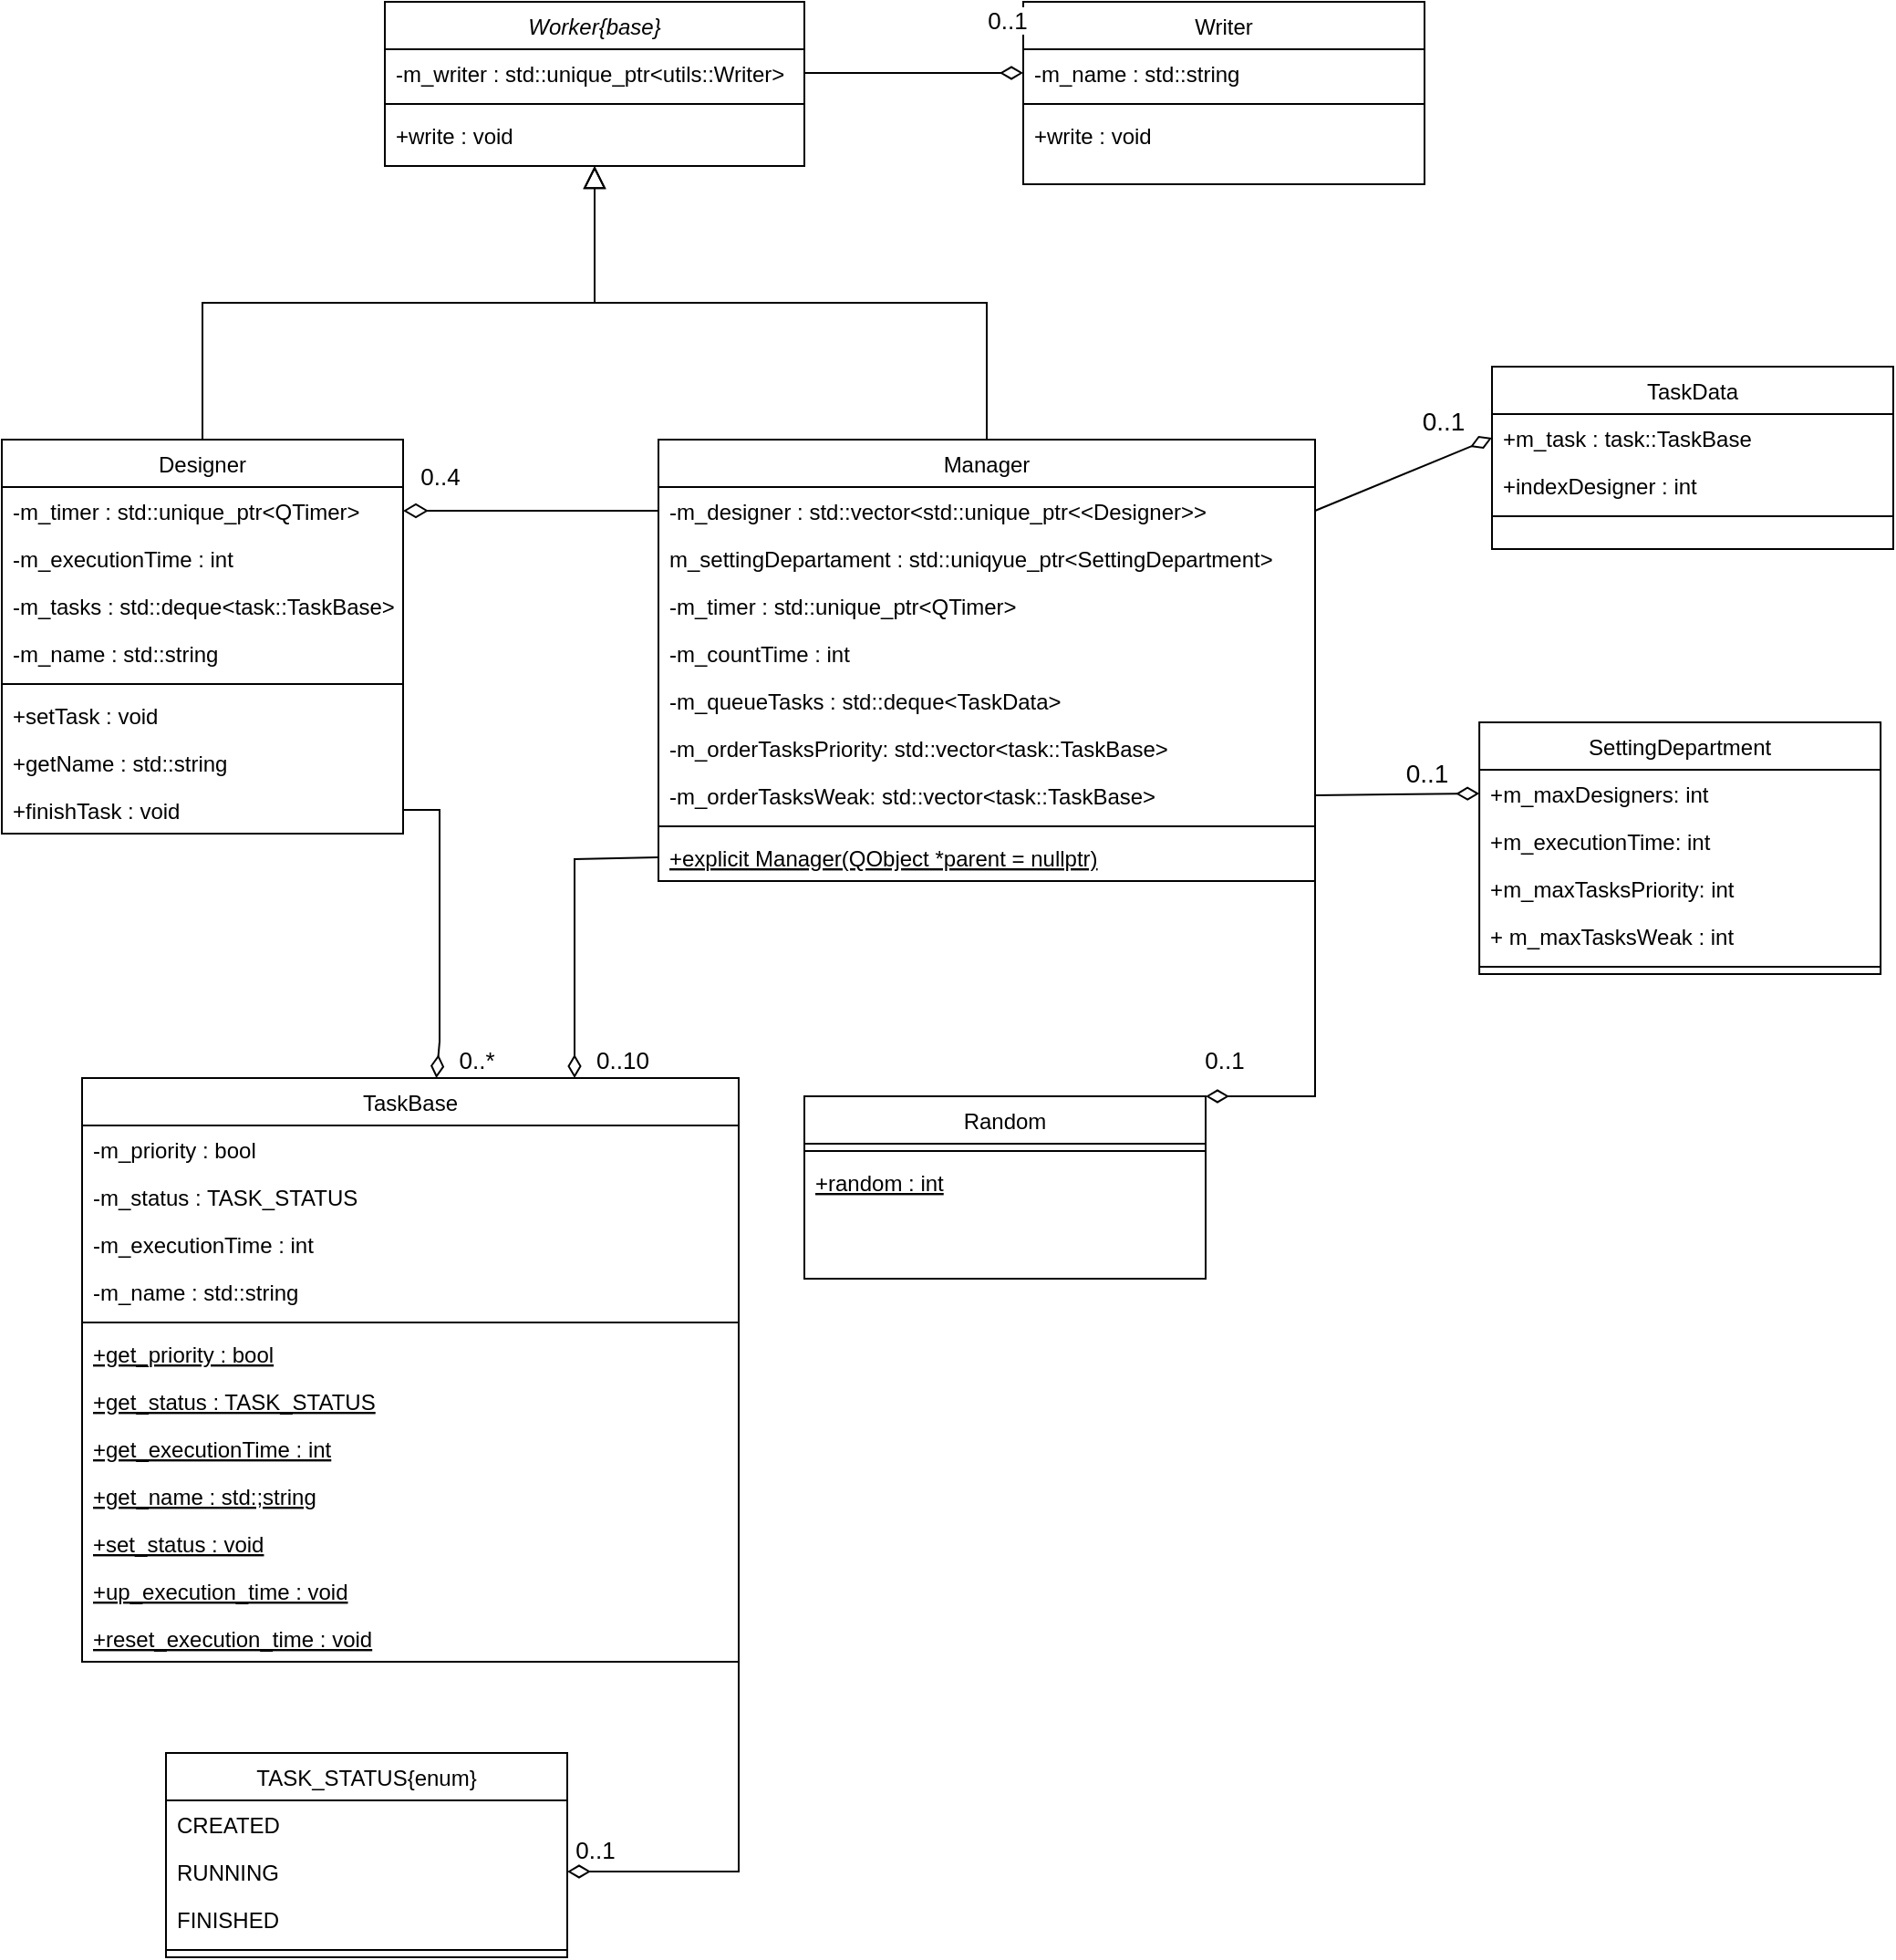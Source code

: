 <mxfile version="24.6.2" type="device">
  <diagram id="C5RBs43oDa-KdzZeNtuy" name="Page-1">
    <mxGraphModel dx="2440" dy="1321" grid="1" gridSize="10" guides="1" tooltips="1" connect="1" arrows="1" fold="1" page="1" pageScale="1" pageWidth="827" pageHeight="1169" math="0" shadow="0">
      <root>
        <mxCell id="WIyWlLk6GJQsqaUBKTNV-0" />
        <mxCell id="WIyWlLk6GJQsqaUBKTNV-1" parent="WIyWlLk6GJQsqaUBKTNV-0" />
        <mxCell id="zkfFHV4jXpPFQw0GAbJ--0" value="Worker{base}" style="swimlane;fontStyle=2;align=center;verticalAlign=top;childLayout=stackLayout;horizontal=1;startSize=26;horizontalStack=0;resizeParent=1;resizeLast=0;collapsible=1;marginBottom=0;rounded=0;shadow=0;strokeWidth=1;" parent="WIyWlLk6GJQsqaUBKTNV-1" vertex="1">
          <mxGeometry x="220" y="120" width="230" height="90" as="geometry">
            <mxRectangle x="230" y="140" width="160" height="26" as="alternateBounds" />
          </mxGeometry>
        </mxCell>
        <mxCell id="zkfFHV4jXpPFQw0GAbJ--1" value="-m_writer : std::unique_ptr&lt;utils::Writer&gt;" style="text;align=left;verticalAlign=top;spacingLeft=4;spacingRight=4;overflow=hidden;rotatable=0;points=[[0,0.5],[1,0.5]];portConstraint=eastwest;" parent="zkfFHV4jXpPFQw0GAbJ--0" vertex="1">
          <mxGeometry y="26" width="230" height="26" as="geometry" />
        </mxCell>
        <mxCell id="zkfFHV4jXpPFQw0GAbJ--4" value="" style="line;html=1;strokeWidth=1;align=left;verticalAlign=middle;spacingTop=-1;spacingLeft=3;spacingRight=3;rotatable=0;labelPosition=right;points=[];portConstraint=eastwest;" parent="zkfFHV4jXpPFQw0GAbJ--0" vertex="1">
          <mxGeometry y="52" width="230" height="8" as="geometry" />
        </mxCell>
        <mxCell id="zkfFHV4jXpPFQw0GAbJ--5" value="+write : void" style="text;align=left;verticalAlign=top;spacingLeft=4;spacingRight=4;overflow=hidden;rotatable=0;points=[[0,0.5],[1,0.5]];portConstraint=eastwest;" parent="zkfFHV4jXpPFQw0GAbJ--0" vertex="1">
          <mxGeometry y="60" width="230" height="26" as="geometry" />
        </mxCell>
        <mxCell id="zkfFHV4jXpPFQw0GAbJ--6" value="Designer" style="swimlane;fontStyle=0;align=center;verticalAlign=top;childLayout=stackLayout;horizontal=1;startSize=26;horizontalStack=0;resizeParent=1;resizeLast=0;collapsible=1;marginBottom=0;rounded=0;shadow=0;strokeWidth=1;" parent="WIyWlLk6GJQsqaUBKTNV-1" vertex="1">
          <mxGeometry x="10" y="360" width="220" height="216" as="geometry">
            <mxRectangle x="130" y="380" width="160" height="26" as="alternateBounds" />
          </mxGeometry>
        </mxCell>
        <mxCell id="zkfFHV4jXpPFQw0GAbJ--7" value="-m_timer : std::unique_ptr&lt;QTimer&gt;" style="text;align=left;verticalAlign=top;spacingLeft=4;spacingRight=4;overflow=hidden;rotatable=0;points=[[0,0.5],[1,0.5]];portConstraint=eastwest;" parent="zkfFHV4jXpPFQw0GAbJ--6" vertex="1">
          <mxGeometry y="26" width="220" height="26" as="geometry" />
        </mxCell>
        <mxCell id="zkfFHV4jXpPFQw0GAbJ--8" value="-m_executionTime : int" style="text;align=left;verticalAlign=top;spacingLeft=4;spacingRight=4;overflow=hidden;rotatable=0;points=[[0,0.5],[1,0.5]];portConstraint=eastwest;rounded=0;shadow=0;html=0;" parent="zkfFHV4jXpPFQw0GAbJ--6" vertex="1">
          <mxGeometry y="52" width="220" height="26" as="geometry" />
        </mxCell>
        <mxCell id="2MG-qquFXyWwyHTQ4Dsq-0" value="-m_tasks : std::deque&lt;task::TaskBase&gt;" style="text;align=left;verticalAlign=top;spacingLeft=4;spacingRight=4;overflow=hidden;rotatable=0;points=[[0,0.5],[1,0.5]];portConstraint=eastwest;rounded=0;shadow=0;html=0;" vertex="1" parent="zkfFHV4jXpPFQw0GAbJ--6">
          <mxGeometry y="78" width="220" height="26" as="geometry" />
        </mxCell>
        <mxCell id="2MG-qquFXyWwyHTQ4Dsq-1" value="-m_name : std::string" style="text;align=left;verticalAlign=top;spacingLeft=4;spacingRight=4;overflow=hidden;rotatable=0;points=[[0,0.5],[1,0.5]];portConstraint=eastwest;rounded=0;shadow=0;html=0;" vertex="1" parent="zkfFHV4jXpPFQw0GAbJ--6">
          <mxGeometry y="104" width="220" height="26" as="geometry" />
        </mxCell>
        <mxCell id="zkfFHV4jXpPFQw0GAbJ--9" value="" style="line;html=1;strokeWidth=1;align=left;verticalAlign=middle;spacingTop=-1;spacingLeft=3;spacingRight=3;rotatable=0;labelPosition=right;points=[];portConstraint=eastwest;" parent="zkfFHV4jXpPFQw0GAbJ--6" vertex="1">
          <mxGeometry y="130" width="220" height="8" as="geometry" />
        </mxCell>
        <mxCell id="zkfFHV4jXpPFQw0GAbJ--10" value="+setTask : void" style="text;align=left;verticalAlign=top;spacingLeft=4;spacingRight=4;overflow=hidden;rotatable=0;points=[[0,0.5],[1,0.5]];portConstraint=eastwest;fontStyle=0" parent="zkfFHV4jXpPFQw0GAbJ--6" vertex="1">
          <mxGeometry y="138" width="220" height="26" as="geometry" />
        </mxCell>
        <mxCell id="zkfFHV4jXpPFQw0GAbJ--11" value="+getName : std::string" style="text;align=left;verticalAlign=top;spacingLeft=4;spacingRight=4;overflow=hidden;rotatable=0;points=[[0,0.5],[1,0.5]];portConstraint=eastwest;" parent="zkfFHV4jXpPFQw0GAbJ--6" vertex="1">
          <mxGeometry y="164" width="220" height="26" as="geometry" />
        </mxCell>
        <mxCell id="2MG-qquFXyWwyHTQ4Dsq-2" value="+finishTask : void" style="text;align=left;verticalAlign=top;spacingLeft=4;spacingRight=4;overflow=hidden;rotatable=0;points=[[0,0.5],[1,0.5]];portConstraint=eastwest;" vertex="1" parent="zkfFHV4jXpPFQw0GAbJ--6">
          <mxGeometry y="190" width="220" height="26" as="geometry" />
        </mxCell>
        <mxCell id="zkfFHV4jXpPFQw0GAbJ--12" value="" style="endArrow=block;endSize=10;endFill=0;shadow=0;strokeWidth=1;rounded=0;curved=0;edgeStyle=elbowEdgeStyle;elbow=vertical;" parent="WIyWlLk6GJQsqaUBKTNV-1" source="zkfFHV4jXpPFQw0GAbJ--6" target="zkfFHV4jXpPFQw0GAbJ--0" edge="1">
          <mxGeometry width="160" relative="1" as="geometry">
            <mxPoint x="200" y="203" as="sourcePoint" />
            <mxPoint x="200" y="203" as="targetPoint" />
          </mxGeometry>
        </mxCell>
        <mxCell id="zkfFHV4jXpPFQw0GAbJ--13" value="Manager" style="swimlane;fontStyle=0;align=center;verticalAlign=top;childLayout=stackLayout;horizontal=1;startSize=26;horizontalStack=0;resizeParent=1;resizeLast=0;collapsible=1;marginBottom=0;rounded=0;shadow=0;strokeWidth=1;" parent="WIyWlLk6GJQsqaUBKTNV-1" vertex="1">
          <mxGeometry x="370" y="360" width="360" height="242" as="geometry">
            <mxRectangle x="340" y="380" width="170" height="26" as="alternateBounds" />
          </mxGeometry>
        </mxCell>
        <mxCell id="zkfFHV4jXpPFQw0GAbJ--14" value="-m_designer : std::vector&lt;std::unique_ptr&lt;&lt;Designer&gt;&gt;" style="text;align=left;verticalAlign=top;spacingLeft=4;spacingRight=4;overflow=hidden;rotatable=0;points=[[0,0.5],[1,0.5]];portConstraint=eastwest;" parent="zkfFHV4jXpPFQw0GAbJ--13" vertex="1">
          <mxGeometry y="26" width="360" height="26" as="geometry" />
        </mxCell>
        <mxCell id="2MG-qquFXyWwyHTQ4Dsq-4" value="m_settingDepartament : std::uniqyue_ptr&lt;SettingDepartment&gt;" style="text;align=left;verticalAlign=top;spacingLeft=4;spacingRight=4;overflow=hidden;rotatable=0;points=[[0,0.5],[1,0.5]];portConstraint=eastwest;" vertex="1" parent="zkfFHV4jXpPFQw0GAbJ--13">
          <mxGeometry y="52" width="360" height="26" as="geometry" />
        </mxCell>
        <mxCell id="2MG-qquFXyWwyHTQ4Dsq-5" value="-m_timer : std::unique_ptr&lt;QTimer&gt;" style="text;align=left;verticalAlign=top;spacingLeft=4;spacingRight=4;overflow=hidden;rotatable=0;points=[[0,0.5],[1,0.5]];portConstraint=eastwest;" vertex="1" parent="zkfFHV4jXpPFQw0GAbJ--13">
          <mxGeometry y="78" width="360" height="26" as="geometry" />
        </mxCell>
        <mxCell id="2MG-qquFXyWwyHTQ4Dsq-6" value="-m_countTime : int" style="text;align=left;verticalAlign=top;spacingLeft=4;spacingRight=4;overflow=hidden;rotatable=0;points=[[0,0.5],[1,0.5]];portConstraint=eastwest;" vertex="1" parent="zkfFHV4jXpPFQw0GAbJ--13">
          <mxGeometry y="104" width="360" height="26" as="geometry" />
        </mxCell>
        <mxCell id="2MG-qquFXyWwyHTQ4Dsq-7" value="-m_queueTasks : std::deque&lt;TaskData&gt;" style="text;align=left;verticalAlign=top;spacingLeft=4;spacingRight=4;overflow=hidden;rotatable=0;points=[[0,0.5],[1,0.5]];portConstraint=eastwest;" vertex="1" parent="zkfFHV4jXpPFQw0GAbJ--13">
          <mxGeometry y="130" width="360" height="26" as="geometry" />
        </mxCell>
        <mxCell id="2MG-qquFXyWwyHTQ4Dsq-8" value="-m_orderTasksPriority: std::vector&lt;task::TaskBase&gt; " style="text;align=left;verticalAlign=top;spacingLeft=4;spacingRight=4;overflow=hidden;rotatable=0;points=[[0,0.5],[1,0.5]];portConstraint=eastwest;" vertex="1" parent="zkfFHV4jXpPFQw0GAbJ--13">
          <mxGeometry y="156" width="360" height="26" as="geometry" />
        </mxCell>
        <mxCell id="2MG-qquFXyWwyHTQ4Dsq-9" value="-m_orderTasksWeak: std::vector&lt;task::TaskBase&gt; " style="text;align=left;verticalAlign=top;spacingLeft=4;spacingRight=4;overflow=hidden;rotatable=0;points=[[0,0.5],[1,0.5]];portConstraint=eastwest;" vertex="1" parent="zkfFHV4jXpPFQw0GAbJ--13">
          <mxGeometry y="182" width="360" height="26" as="geometry" />
        </mxCell>
        <mxCell id="zkfFHV4jXpPFQw0GAbJ--15" value="" style="line;html=1;strokeWidth=1;align=left;verticalAlign=middle;spacingTop=-1;spacingLeft=3;spacingRight=3;rotatable=0;labelPosition=right;points=[];portConstraint=eastwest;" parent="zkfFHV4jXpPFQw0GAbJ--13" vertex="1">
          <mxGeometry y="208" width="360" height="8" as="geometry" />
        </mxCell>
        <mxCell id="2MG-qquFXyWwyHTQ4Dsq-3" value="+explicit Manager(QObject *parent = nullptr)" style="text;align=left;verticalAlign=top;spacingLeft=4;spacingRight=4;overflow=hidden;rotatable=0;points=[[0,0.5],[1,0.5]];portConstraint=eastwest;fontStyle=4" vertex="1" parent="zkfFHV4jXpPFQw0GAbJ--13">
          <mxGeometry y="216" width="360" height="26" as="geometry" />
        </mxCell>
        <mxCell id="zkfFHV4jXpPFQw0GAbJ--16" value="" style="endArrow=block;endSize=10;endFill=0;shadow=0;strokeWidth=1;rounded=0;curved=0;edgeStyle=elbowEdgeStyle;elbow=vertical;" parent="WIyWlLk6GJQsqaUBKTNV-1" source="zkfFHV4jXpPFQw0GAbJ--13" target="zkfFHV4jXpPFQw0GAbJ--0" edge="1">
          <mxGeometry width="160" relative="1" as="geometry">
            <mxPoint x="210" y="373" as="sourcePoint" />
            <mxPoint x="310" y="271" as="targetPoint" />
          </mxGeometry>
        </mxCell>
        <mxCell id="2MG-qquFXyWwyHTQ4Dsq-10" value="" style="endArrow=diamondThin;html=1;rounded=0;exitX=0;exitY=0.5;exitDx=0;exitDy=0;endFill=0;endSize=11;" edge="1" parent="WIyWlLk6GJQsqaUBKTNV-1" source="zkfFHV4jXpPFQw0GAbJ--14">
          <mxGeometry width="50" height="50" relative="1" as="geometry">
            <mxPoint x="310" y="600" as="sourcePoint" />
            <mxPoint x="230" y="399" as="targetPoint" />
          </mxGeometry>
        </mxCell>
        <mxCell id="2MG-qquFXyWwyHTQ4Dsq-11" value="&lt;font style=&quot;font-size: 13px;&quot;&gt;0..4&lt;/font&gt;" style="edgeLabel;html=1;align=center;verticalAlign=middle;resizable=0;points=[];" vertex="1" connectable="0" parent="2MG-qquFXyWwyHTQ4Dsq-10">
          <mxGeometry x="-0.243" y="3" relative="1" as="geometry">
            <mxPoint x="-67" y="-22" as="offset" />
          </mxGeometry>
        </mxCell>
        <mxCell id="2MG-qquFXyWwyHTQ4Dsq-12" value="TaskData" style="swimlane;fontStyle=0;align=center;verticalAlign=top;childLayout=stackLayout;horizontal=1;startSize=26;horizontalStack=0;resizeParent=1;resizeLast=0;collapsible=1;marginBottom=0;rounded=0;shadow=0;strokeWidth=1;" vertex="1" parent="WIyWlLk6GJQsqaUBKTNV-1">
          <mxGeometry x="827" y="320" width="220" height="100" as="geometry">
            <mxRectangle x="130" y="380" width="160" height="26" as="alternateBounds" />
          </mxGeometry>
        </mxCell>
        <mxCell id="2MG-qquFXyWwyHTQ4Dsq-13" value="+m_task : task::TaskBase " style="text;align=left;verticalAlign=top;spacingLeft=4;spacingRight=4;overflow=hidden;rotatable=0;points=[[0,0.5],[1,0.5]];portConstraint=eastwest;" vertex="1" parent="2MG-qquFXyWwyHTQ4Dsq-12">
          <mxGeometry y="26" width="220" height="26" as="geometry" />
        </mxCell>
        <mxCell id="2MG-qquFXyWwyHTQ4Dsq-14" value="+indexDesigner : int " style="text;align=left;verticalAlign=top;spacingLeft=4;spacingRight=4;overflow=hidden;rotatable=0;points=[[0,0.5],[1,0.5]];portConstraint=eastwest;rounded=0;shadow=0;html=0;" vertex="1" parent="2MG-qquFXyWwyHTQ4Dsq-12">
          <mxGeometry y="52" width="220" height="26" as="geometry" />
        </mxCell>
        <mxCell id="2MG-qquFXyWwyHTQ4Dsq-17" value="" style="line;html=1;strokeWidth=1;align=left;verticalAlign=middle;spacingTop=-1;spacingLeft=3;spacingRight=3;rotatable=0;labelPosition=right;points=[];portConstraint=eastwest;" vertex="1" parent="2MG-qquFXyWwyHTQ4Dsq-12">
          <mxGeometry y="78" width="220" height="8" as="geometry" />
        </mxCell>
        <mxCell id="2MG-qquFXyWwyHTQ4Dsq-22" value="SettingDepartment" style="swimlane;fontStyle=0;align=center;verticalAlign=top;childLayout=stackLayout;horizontal=1;startSize=26;horizontalStack=0;resizeParent=1;resizeLast=0;collapsible=1;marginBottom=0;rounded=0;shadow=0;strokeWidth=1;" vertex="1" parent="WIyWlLk6GJQsqaUBKTNV-1">
          <mxGeometry x="820.06" y="515" width="220" height="138" as="geometry">
            <mxRectangle x="130" y="380" width="160" height="26" as="alternateBounds" />
          </mxGeometry>
        </mxCell>
        <mxCell id="2MG-qquFXyWwyHTQ4Dsq-23" value="+m_maxDesigners: int " style="text;align=left;verticalAlign=top;spacingLeft=4;spacingRight=4;overflow=hidden;rotatable=0;points=[[0,0.5],[1,0.5]];portConstraint=eastwest;" vertex="1" parent="2MG-qquFXyWwyHTQ4Dsq-22">
          <mxGeometry y="26" width="220" height="26" as="geometry" />
        </mxCell>
        <mxCell id="2MG-qquFXyWwyHTQ4Dsq-24" value="+m_executionTime: int " style="text;align=left;verticalAlign=top;spacingLeft=4;spacingRight=4;overflow=hidden;rotatable=0;points=[[0,0.5],[1,0.5]];portConstraint=eastwest;rounded=0;shadow=0;html=0;" vertex="1" parent="2MG-qquFXyWwyHTQ4Dsq-22">
          <mxGeometry y="52" width="220" height="26" as="geometry" />
        </mxCell>
        <mxCell id="2MG-qquFXyWwyHTQ4Dsq-26" value="+m_maxTasksPriority: int " style="text;align=left;verticalAlign=top;spacingLeft=4;spacingRight=4;overflow=hidden;rotatable=0;points=[[0,0.5],[1,0.5]];portConstraint=eastwest;rounded=0;shadow=0;html=0;" vertex="1" parent="2MG-qquFXyWwyHTQ4Dsq-22">
          <mxGeometry y="78" width="220" height="26" as="geometry" />
        </mxCell>
        <mxCell id="2MG-qquFXyWwyHTQ4Dsq-27" value="+ m_maxTasksWeak : int " style="text;align=left;verticalAlign=top;spacingLeft=4;spacingRight=4;overflow=hidden;rotatable=0;points=[[0,0.5],[1,0.5]];portConstraint=eastwest;rounded=0;shadow=0;html=0;" vertex="1" parent="2MG-qquFXyWwyHTQ4Dsq-22">
          <mxGeometry y="104" width="220" height="26" as="geometry" />
        </mxCell>
        <mxCell id="2MG-qquFXyWwyHTQ4Dsq-25" value="" style="line;html=1;strokeWidth=1;align=left;verticalAlign=middle;spacingTop=-1;spacingLeft=3;spacingRight=3;rotatable=0;labelPosition=right;points=[];portConstraint=eastwest;" vertex="1" parent="2MG-qquFXyWwyHTQ4Dsq-22">
          <mxGeometry y="130" width="220" height="8" as="geometry" />
        </mxCell>
        <mxCell id="2MG-qquFXyWwyHTQ4Dsq-28" value="" style="endArrow=diamondThin;html=1;rounded=0;exitX=1;exitY=0.5;exitDx=0;exitDy=0;entryX=0;entryY=0.5;entryDx=0;entryDy=0;endFill=0;endSize=10;" edge="1" parent="WIyWlLk6GJQsqaUBKTNV-1" source="zkfFHV4jXpPFQw0GAbJ--14" target="2MG-qquFXyWwyHTQ4Dsq-13">
          <mxGeometry width="50" height="50" relative="1" as="geometry">
            <mxPoint x="700" y="600" as="sourcePoint" />
            <mxPoint x="750" y="550" as="targetPoint" />
          </mxGeometry>
        </mxCell>
        <mxCell id="2MG-qquFXyWwyHTQ4Dsq-31" value="&lt;font style=&quot;font-size: 14px;&quot;&gt;0..1&lt;/font&gt;" style="edgeLabel;html=1;align=center;verticalAlign=middle;resizable=0;points=[];" vertex="1" connectable="0" parent="2MG-qquFXyWwyHTQ4Dsq-28">
          <mxGeometry x="0.037" y="-2" relative="1" as="geometry">
            <mxPoint x="19" y="-30" as="offset" />
          </mxGeometry>
        </mxCell>
        <mxCell id="2MG-qquFXyWwyHTQ4Dsq-29" value="" style="endArrow=diamondThin;html=1;rounded=0;exitX=1;exitY=0.5;exitDx=0;exitDy=0;entryX=0;entryY=0.5;entryDx=0;entryDy=0;endSize=10;endFill=0;strokeWidth=1;fontSize=13;" edge="1" parent="WIyWlLk6GJQsqaUBKTNV-1" source="2MG-qquFXyWwyHTQ4Dsq-9" target="2MG-qquFXyWwyHTQ4Dsq-23">
          <mxGeometry width="50" height="50" relative="1" as="geometry">
            <mxPoint x="700" y="600" as="sourcePoint" />
            <mxPoint x="750" y="550" as="targetPoint" />
          </mxGeometry>
        </mxCell>
        <mxCell id="2MG-qquFXyWwyHTQ4Dsq-30" value="&lt;font style=&quot;font-size: 14px;&quot;&gt;0..1&lt;/font&gt;" style="edgeLabel;html=1;align=center;verticalAlign=middle;resizable=0;points=[];" vertex="1" connectable="0" parent="2MG-qquFXyWwyHTQ4Dsq-29">
          <mxGeometry x="0.184" y="4" relative="1" as="geometry">
            <mxPoint x="7" y="-8" as="offset" />
          </mxGeometry>
        </mxCell>
        <mxCell id="2MG-qquFXyWwyHTQ4Dsq-32" value="TaskBase" style="swimlane;fontStyle=0;align=center;verticalAlign=top;childLayout=stackLayout;horizontal=1;startSize=26;horizontalStack=0;resizeParent=1;resizeLast=0;collapsible=1;marginBottom=0;rounded=0;shadow=0;strokeWidth=1;" vertex="1" parent="WIyWlLk6GJQsqaUBKTNV-1">
          <mxGeometry x="54" y="710" width="360" height="320" as="geometry">
            <mxRectangle x="340" y="380" width="170" height="26" as="alternateBounds" />
          </mxGeometry>
        </mxCell>
        <mxCell id="2MG-qquFXyWwyHTQ4Dsq-33" value="-m_priority : bool " style="text;align=left;verticalAlign=top;spacingLeft=4;spacingRight=4;overflow=hidden;rotatable=0;points=[[0,0.5],[1,0.5]];portConstraint=eastwest;" vertex="1" parent="2MG-qquFXyWwyHTQ4Dsq-32">
          <mxGeometry y="26" width="360" height="26" as="geometry" />
        </mxCell>
        <mxCell id="2MG-qquFXyWwyHTQ4Dsq-34" value="-m_status : TASK_STATUS " style="text;align=left;verticalAlign=top;spacingLeft=4;spacingRight=4;overflow=hidden;rotatable=0;points=[[0,0.5],[1,0.5]];portConstraint=eastwest;" vertex="1" parent="2MG-qquFXyWwyHTQ4Dsq-32">
          <mxGeometry y="52" width="360" height="26" as="geometry" />
        </mxCell>
        <mxCell id="2MG-qquFXyWwyHTQ4Dsq-35" value="-m_executionTime : int " style="text;align=left;verticalAlign=top;spacingLeft=4;spacingRight=4;overflow=hidden;rotatable=0;points=[[0,0.5],[1,0.5]];portConstraint=eastwest;" vertex="1" parent="2MG-qquFXyWwyHTQ4Dsq-32">
          <mxGeometry y="78" width="360" height="26" as="geometry" />
        </mxCell>
        <mxCell id="2MG-qquFXyWwyHTQ4Dsq-36" value="-m_name : std::string " style="text;align=left;verticalAlign=top;spacingLeft=4;spacingRight=4;overflow=hidden;rotatable=0;points=[[0,0.5],[1,0.5]];portConstraint=eastwest;" vertex="1" parent="2MG-qquFXyWwyHTQ4Dsq-32">
          <mxGeometry y="104" width="360" height="26" as="geometry" />
        </mxCell>
        <mxCell id="2MG-qquFXyWwyHTQ4Dsq-40" value="" style="line;html=1;strokeWidth=1;align=left;verticalAlign=middle;spacingTop=-1;spacingLeft=3;spacingRight=3;rotatable=0;labelPosition=right;points=[];portConstraint=eastwest;" vertex="1" parent="2MG-qquFXyWwyHTQ4Dsq-32">
          <mxGeometry y="130" width="360" height="8" as="geometry" />
        </mxCell>
        <mxCell id="2MG-qquFXyWwyHTQ4Dsq-41" value="+get_priority : bool" style="text;align=left;verticalAlign=top;spacingLeft=4;spacingRight=4;overflow=hidden;rotatable=0;points=[[0,0.5],[1,0.5]];portConstraint=eastwest;fontStyle=4" vertex="1" parent="2MG-qquFXyWwyHTQ4Dsq-32">
          <mxGeometry y="138" width="360" height="26" as="geometry" />
        </mxCell>
        <mxCell id="2MG-qquFXyWwyHTQ4Dsq-48" value="+get_status : TASK_STATUS" style="text;align=left;verticalAlign=top;spacingLeft=4;spacingRight=4;overflow=hidden;rotatable=0;points=[[0,0.5],[1,0.5]];portConstraint=eastwest;fontStyle=4" vertex="1" parent="2MG-qquFXyWwyHTQ4Dsq-32">
          <mxGeometry y="164" width="360" height="26" as="geometry" />
        </mxCell>
        <mxCell id="2MG-qquFXyWwyHTQ4Dsq-49" value="+get_executionTime : int" style="text;align=left;verticalAlign=top;spacingLeft=4;spacingRight=4;overflow=hidden;rotatable=0;points=[[0,0.5],[1,0.5]];portConstraint=eastwest;fontStyle=4" vertex="1" parent="2MG-qquFXyWwyHTQ4Dsq-32">
          <mxGeometry y="190" width="360" height="26" as="geometry" />
        </mxCell>
        <mxCell id="2MG-qquFXyWwyHTQ4Dsq-47" value="+get_name : std:;string" style="text;align=left;verticalAlign=top;spacingLeft=4;spacingRight=4;overflow=hidden;rotatable=0;points=[[0,0.5],[1,0.5]];portConstraint=eastwest;fontStyle=4" vertex="1" parent="2MG-qquFXyWwyHTQ4Dsq-32">
          <mxGeometry y="216" width="360" height="26" as="geometry" />
        </mxCell>
        <mxCell id="2MG-qquFXyWwyHTQ4Dsq-46" value="+set_status : void" style="text;align=left;verticalAlign=top;spacingLeft=4;spacingRight=4;overflow=hidden;rotatable=0;points=[[0,0.5],[1,0.5]];portConstraint=eastwest;fontStyle=4" vertex="1" parent="2MG-qquFXyWwyHTQ4Dsq-32">
          <mxGeometry y="242" width="360" height="26" as="geometry" />
        </mxCell>
        <mxCell id="2MG-qquFXyWwyHTQ4Dsq-45" value="+up_execution_time : void" style="text;align=left;verticalAlign=top;spacingLeft=4;spacingRight=4;overflow=hidden;rotatable=0;points=[[0,0.5],[1,0.5]];portConstraint=eastwest;fontStyle=4" vertex="1" parent="2MG-qquFXyWwyHTQ4Dsq-32">
          <mxGeometry y="268" width="360" height="26" as="geometry" />
        </mxCell>
        <mxCell id="2MG-qquFXyWwyHTQ4Dsq-44" value="+reset_execution_time : void" style="text;align=left;verticalAlign=top;spacingLeft=4;spacingRight=4;overflow=hidden;rotatable=0;points=[[0,0.5],[1,0.5]];portConstraint=eastwest;fontStyle=4" vertex="1" parent="2MG-qquFXyWwyHTQ4Dsq-32">
          <mxGeometry y="294" width="360" height="26" as="geometry" />
        </mxCell>
        <mxCell id="2MG-qquFXyWwyHTQ4Dsq-50" value="TASK_STATUS{enum}" style="swimlane;fontStyle=0;align=center;verticalAlign=top;childLayout=stackLayout;horizontal=1;startSize=26;horizontalStack=0;resizeParent=1;resizeLast=0;collapsible=1;marginBottom=0;rounded=0;shadow=0;strokeWidth=1;" vertex="1" parent="WIyWlLk6GJQsqaUBKTNV-1">
          <mxGeometry x="100" y="1080" width="220" height="112" as="geometry">
            <mxRectangle x="130" y="380" width="160" height="26" as="alternateBounds" />
          </mxGeometry>
        </mxCell>
        <mxCell id="2MG-qquFXyWwyHTQ4Dsq-51" value="CREATED" style="text;align=left;verticalAlign=top;spacingLeft=4;spacingRight=4;overflow=hidden;rotatable=0;points=[[0,0.5],[1,0.5]];portConstraint=eastwest;" vertex="1" parent="2MG-qquFXyWwyHTQ4Dsq-50">
          <mxGeometry y="26" width="220" height="26" as="geometry" />
        </mxCell>
        <mxCell id="2MG-qquFXyWwyHTQ4Dsq-52" value="RUNNING" style="text;align=left;verticalAlign=top;spacingLeft=4;spacingRight=4;overflow=hidden;rotatable=0;points=[[0,0.5],[1,0.5]];portConstraint=eastwest;rounded=0;shadow=0;html=0;" vertex="1" parent="2MG-qquFXyWwyHTQ4Dsq-50">
          <mxGeometry y="52" width="220" height="26" as="geometry" />
        </mxCell>
        <mxCell id="2MG-qquFXyWwyHTQ4Dsq-53" value="FINISHED" style="text;align=left;verticalAlign=top;spacingLeft=4;spacingRight=4;overflow=hidden;rotatable=0;points=[[0,0.5],[1,0.5]];portConstraint=eastwest;rounded=0;shadow=0;html=0;" vertex="1" parent="2MG-qquFXyWwyHTQ4Dsq-50">
          <mxGeometry y="78" width="220" height="26" as="geometry" />
        </mxCell>
        <mxCell id="2MG-qquFXyWwyHTQ4Dsq-55" value="" style="line;html=1;strokeWidth=1;align=left;verticalAlign=middle;spacingTop=-1;spacingLeft=3;spacingRight=3;rotatable=0;labelPosition=right;points=[];portConstraint=eastwest;" vertex="1" parent="2MG-qquFXyWwyHTQ4Dsq-50">
          <mxGeometry y="104" width="220" height="8" as="geometry" />
        </mxCell>
        <mxCell id="2MG-qquFXyWwyHTQ4Dsq-56" value="" style="endArrow=diamondThin;html=1;rounded=0;exitX=1;exitY=0.5;exitDx=0;exitDy=0;entryX=1;entryY=0.5;entryDx=0;entryDy=0;endFill=0;startSize=9;endSize=10;" edge="1" parent="WIyWlLk6GJQsqaUBKTNV-1" source="2MG-qquFXyWwyHTQ4Dsq-44" target="2MG-qquFXyWwyHTQ4Dsq-52">
          <mxGeometry width="50" height="50" relative="1" as="geometry">
            <mxPoint x="440" y="600" as="sourcePoint" />
            <mxPoint x="490" y="550" as="targetPoint" />
            <Array as="points">
              <mxPoint x="414" y="1145" />
            </Array>
          </mxGeometry>
        </mxCell>
        <mxCell id="2MG-qquFXyWwyHTQ4Dsq-57" value="&lt;font style=&quot;font-size: 13px;&quot;&gt;0..1&lt;/font&gt;" style="edgeLabel;html=1;align=center;verticalAlign=middle;resizable=0;points=[];" vertex="1" connectable="0" parent="2MG-qquFXyWwyHTQ4Dsq-56">
          <mxGeometry x="-0.201" relative="1" as="geometry">
            <mxPoint x="-79" y="27" as="offset" />
          </mxGeometry>
        </mxCell>
        <mxCell id="2MG-qquFXyWwyHTQ4Dsq-58" value="&lt;font style=&quot;font-size: 13px;&quot;&gt;0..10&lt;/font&gt;" style="endArrow=diamondThin;html=1;rounded=0;exitX=0;exitY=0.5;exitDx=0;exitDy=0;entryX=0.75;entryY=0;entryDx=0;entryDy=0;endFill=0;startSize=10;endSize=10;" edge="1" parent="WIyWlLk6GJQsqaUBKTNV-1" source="2MG-qquFXyWwyHTQ4Dsq-3" target="2MG-qquFXyWwyHTQ4Dsq-32">
          <mxGeometry x="0.879" y="26" width="50" height="50" relative="1" as="geometry">
            <mxPoint x="440" y="600" as="sourcePoint" />
            <mxPoint x="490" y="550" as="targetPoint" />
            <Array as="points">
              <mxPoint x="324" y="590" />
            </Array>
            <mxPoint as="offset" />
          </mxGeometry>
        </mxCell>
        <mxCell id="2MG-qquFXyWwyHTQ4Dsq-59" value="&lt;font style=&quot;font-size: 13px;&quot;&gt;0..*&lt;/font&gt;" style="endArrow=diamondThin;html=1;rounded=0;exitX=1;exitY=0.5;exitDx=0;exitDy=0;endSize=10;endFill=0;" edge="1" parent="WIyWlLk6GJQsqaUBKTNV-1" source="2MG-qquFXyWwyHTQ4Dsq-2" target="2MG-qquFXyWwyHTQ4Dsq-32">
          <mxGeometry x="0.858" y="21" width="50" height="50" relative="1" as="geometry">
            <mxPoint x="440" y="590" as="sourcePoint" />
            <mxPoint x="490" y="540" as="targetPoint" />
            <Array as="points">
              <mxPoint x="250" y="563" />
              <mxPoint x="250" y="690" />
            </Array>
            <mxPoint as="offset" />
          </mxGeometry>
        </mxCell>
        <mxCell id="2MG-qquFXyWwyHTQ4Dsq-60" value="Random" style="swimlane;fontStyle=0;align=center;verticalAlign=top;childLayout=stackLayout;horizontal=1;startSize=26;horizontalStack=0;resizeParent=1;resizeLast=0;collapsible=1;marginBottom=0;rounded=0;shadow=0;strokeWidth=1;" vertex="1" parent="WIyWlLk6GJQsqaUBKTNV-1">
          <mxGeometry x="450" y="720" width="220" height="100" as="geometry">
            <mxRectangle x="130" y="380" width="160" height="26" as="alternateBounds" />
          </mxGeometry>
        </mxCell>
        <mxCell id="2MG-qquFXyWwyHTQ4Dsq-63" value="" style="line;html=1;strokeWidth=1;align=left;verticalAlign=middle;spacingTop=-1;spacingLeft=3;spacingRight=3;rotatable=0;labelPosition=right;points=[];portConstraint=eastwest;" vertex="1" parent="2MG-qquFXyWwyHTQ4Dsq-60">
          <mxGeometry y="26" width="220" height="8" as="geometry" />
        </mxCell>
        <mxCell id="2MG-qquFXyWwyHTQ4Dsq-61" value="+random : int" style="text;align=left;verticalAlign=top;spacingLeft=4;spacingRight=4;overflow=hidden;rotatable=0;points=[[0,0.5],[1,0.5]];portConstraint=eastwest;fontStyle=4" vertex="1" parent="2MG-qquFXyWwyHTQ4Dsq-60">
          <mxGeometry y="34" width="220" height="26" as="geometry" />
        </mxCell>
        <mxCell id="2MG-qquFXyWwyHTQ4Dsq-64" value="Writer" style="swimlane;fontStyle=0;align=center;verticalAlign=top;childLayout=stackLayout;horizontal=1;startSize=26;horizontalStack=0;resizeParent=1;resizeLast=0;collapsible=1;marginBottom=0;rounded=0;shadow=0;strokeWidth=1;" vertex="1" parent="WIyWlLk6GJQsqaUBKTNV-1">
          <mxGeometry x="570" y="120" width="220" height="100" as="geometry">
            <mxRectangle x="130" y="380" width="160" height="26" as="alternateBounds" />
          </mxGeometry>
        </mxCell>
        <mxCell id="2MG-qquFXyWwyHTQ4Dsq-65" value="-m_name : std::string " style="text;align=left;verticalAlign=top;spacingLeft=4;spacingRight=4;overflow=hidden;rotatable=0;points=[[0,0.5],[1,0.5]];portConstraint=eastwest;" vertex="1" parent="2MG-qquFXyWwyHTQ4Dsq-64">
          <mxGeometry y="26" width="220" height="26" as="geometry" />
        </mxCell>
        <mxCell id="2MG-qquFXyWwyHTQ4Dsq-67" value="" style="line;html=1;strokeWidth=1;align=left;verticalAlign=middle;spacingTop=-1;spacingLeft=3;spacingRight=3;rotatable=0;labelPosition=right;points=[];portConstraint=eastwest;" vertex="1" parent="2MG-qquFXyWwyHTQ4Dsq-64">
          <mxGeometry y="52" width="220" height="8" as="geometry" />
        </mxCell>
        <mxCell id="2MG-qquFXyWwyHTQ4Dsq-71" value="+write : void" style="text;align=left;verticalAlign=top;spacingLeft=4;spacingRight=4;overflow=hidden;rotatable=0;points=[[0,0.5],[1,0.5]];portConstraint=eastwest;" vertex="1" parent="2MG-qquFXyWwyHTQ4Dsq-64">
          <mxGeometry y="60" width="220" height="26" as="geometry" />
        </mxCell>
        <mxCell id="2MG-qquFXyWwyHTQ4Dsq-73" value="&lt;font style=&quot;font-size: 13px;&quot;&gt;0..1&lt;/font&gt;" style="endArrow=diamondThin;html=1;rounded=0;exitX=1;exitY=0.5;exitDx=0;exitDy=0;entryX=0;entryY=0.5;entryDx=0;entryDy=0;endSize=10;endFill=0;" edge="1" parent="WIyWlLk6GJQsqaUBKTNV-1" source="zkfFHV4jXpPFQw0GAbJ--1" target="2MG-qquFXyWwyHTQ4Dsq-65">
          <mxGeometry x="0.833" y="29" width="50" height="50" relative="1" as="geometry">
            <mxPoint x="250" y="730" as="sourcePoint" />
            <mxPoint x="300" y="680" as="targetPoint" />
            <mxPoint x="1" as="offset" />
          </mxGeometry>
        </mxCell>
        <mxCell id="2MG-qquFXyWwyHTQ4Dsq-74" value="&lt;font style=&quot;font-size: 13px;&quot;&gt;0..1&lt;/font&gt;" style="endArrow=diamondThin;html=1;rounded=0;exitX=1;exitY=0.5;exitDx=0;exitDy=0;entryX=1;entryY=0;entryDx=0;entryDy=0;endFill=0;endSize=10;" edge="1" parent="WIyWlLk6GJQsqaUBKTNV-1" source="2MG-qquFXyWwyHTQ4Dsq-3" target="2MG-qquFXyWwyHTQ4Dsq-60">
          <mxGeometry x="0.895" y="-20" width="50" height="50" relative="1" as="geometry">
            <mxPoint x="250" y="730" as="sourcePoint" />
            <mxPoint x="300" y="680" as="targetPoint" />
            <Array as="points">
              <mxPoint x="730" y="720" />
            </Array>
            <mxPoint as="offset" />
          </mxGeometry>
        </mxCell>
      </root>
    </mxGraphModel>
  </diagram>
</mxfile>
